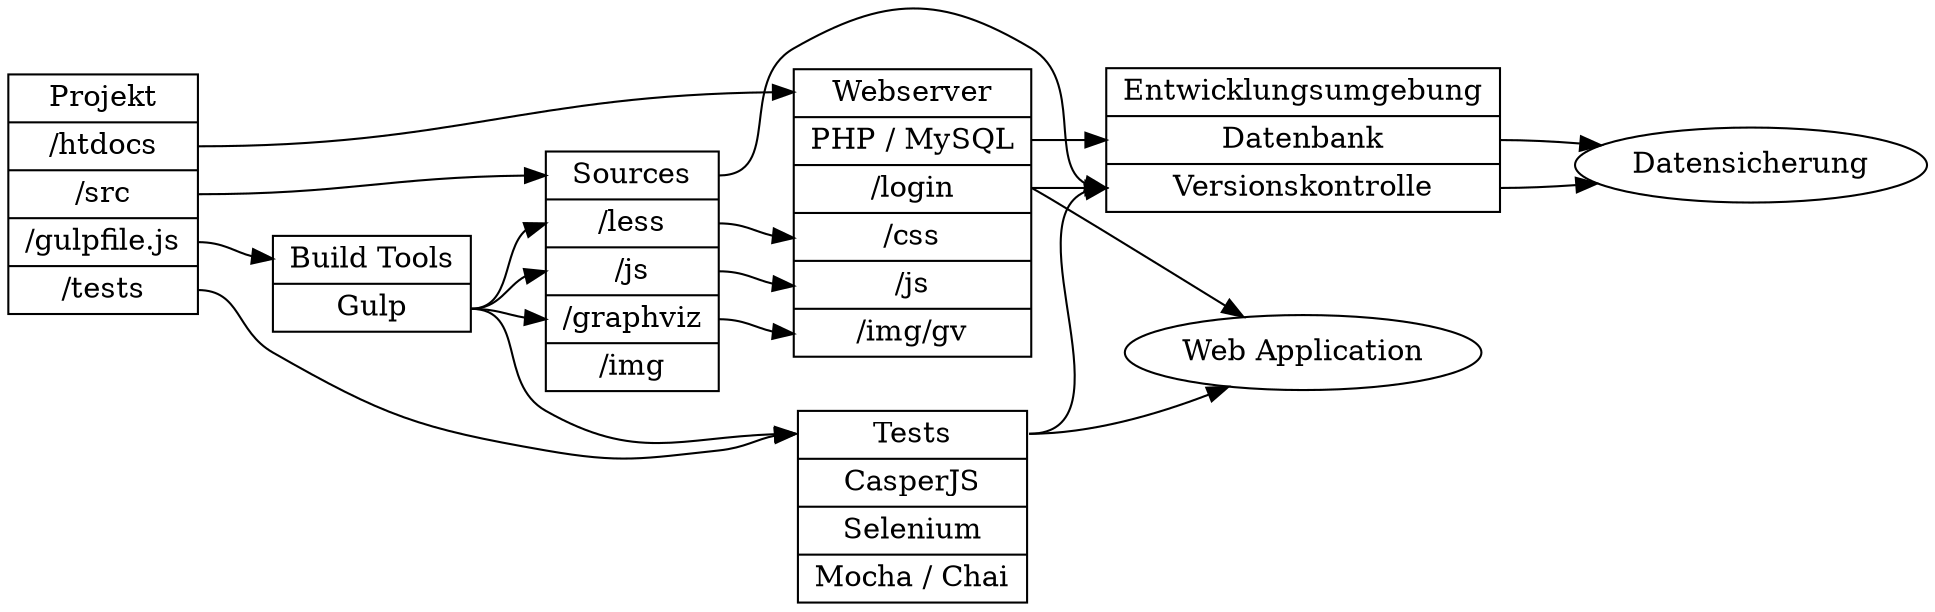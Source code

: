 digraph Frontend {
	graph [
		rankdir = "LR"
	];
	node [
		fontsize = "14"
		shape = "record"
	];
	edge [
	];

	"Projekt" [
		label = "Projekt | <htdocs> /htdocs | <src> /src | <build> /gulpfile.js | <tests> /tests"
	];
	"Sources" [
		label = "<Sources> Sources | <Less> /less | <JavaScript> /js | <Graphviz> /graphviz | <Images> /img"
	];
	"Tests" [
		label = "<Tests> Tests | <CasperJS> CasperJS | <Selenium> Selenium | Mocha / Chai"
	];
	"Webserver" [
		label = "<Webserver> Webserver | <PHP> PHP / MySQL | <login> /login | <css> /css | <js> /js | <img> /img/gv"
	];
	"Build" [
		label = "<BuildTools> Build Tools | <Gulp> Gulp"
	];
	"Entwicklungsumgebung" [
		label = "<Entwicklungsumgebung> Entwicklungsumgebung | <Datenbank> Datenbank | <Versionskontrolle> Versionskontrolle"
	];
	"Login" [
		label = "Web Application"
		shape = "ellipse"
	];
	"Datensicherung" [
		label = "Datensicherung"
		shape = "ellipse"
	];

	"Projekt":htdocs -> "Webserver":Webserver;
	"Projekt":src -> "Sources":Sources;
	"Projekt":tests -> "Tests":Tests;
	"Projekt":build -> "Build":BuildTools;
	"Build":Gulp -> "Sources":Less;
	"Build":Gulp -> "Sources":JavaScript;
	"Build":Gulp -> "Sources":Graphviz;
	"Build":Gulp -> "Tests":Tests;
	"Sources":Sources -> "Entwicklungsumgebung":Versionskontrolle;
	"Sources":Less -> "Webserver":css;
	"Sources":JavaScript -> "Webserver":js;
	"Sources":Graphviz -> "Webserver":img;
	"Webserver":login -> "Login";
	"Webserver":login -> "Entwicklungsumgebung":Versionskontrolle;
	"Webserver":PHP -> "Entwicklungsumgebung":Datenbank;
	"Tests":Tests -> "Entwicklungsumgebung":Versionskontrolle;
	"Tests":Tests -> "Login";
	"Entwicklungsumgebung":Versionskontrolle -> "Datensicherung";
	"Entwicklungsumgebung":Datenbank -> "Datensicherung";
}
